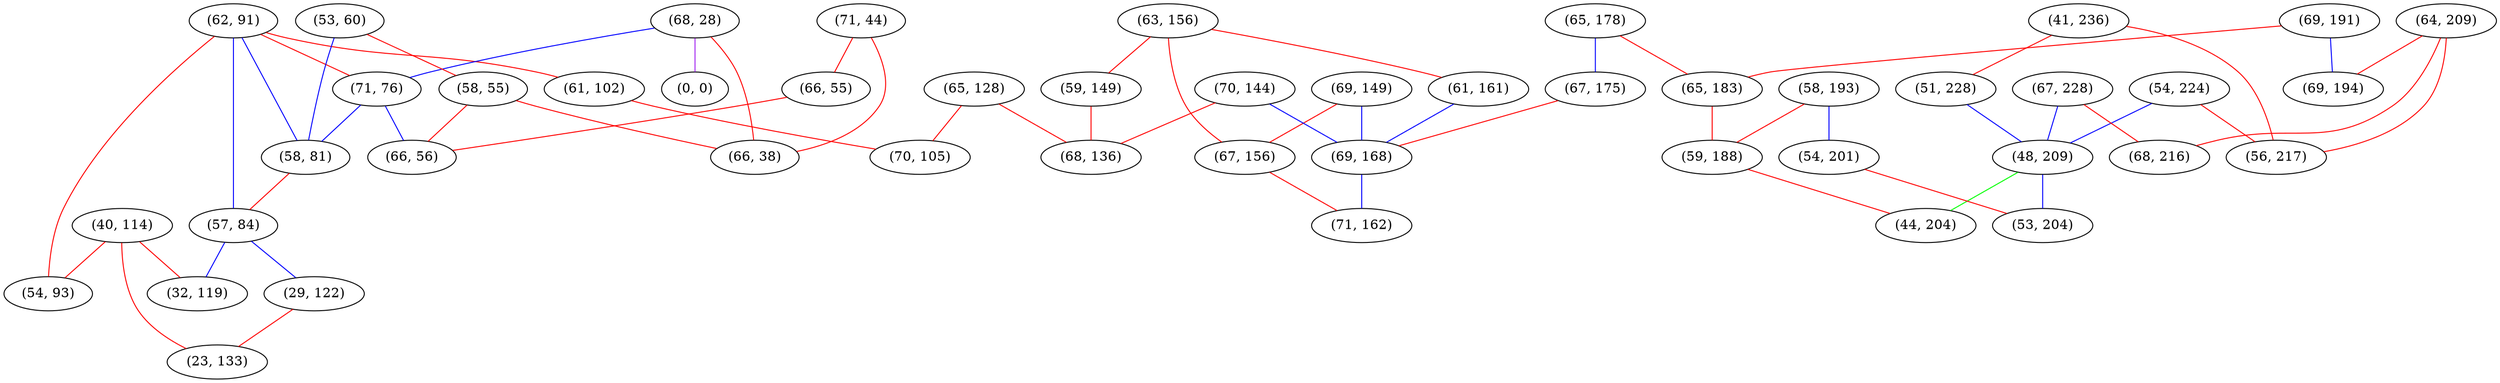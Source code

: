 graph "" {
"(62, 91)";
"(63, 156)";
"(68, 28)";
"(71, 76)";
"(53, 60)";
"(65, 178)";
"(69, 149)";
"(58, 81)";
"(65, 128)";
"(54, 224)";
"(67, 175)";
"(69, 191)";
"(59, 149)";
"(71, 44)";
"(67, 228)";
"(64, 209)";
"(61, 161)";
"(40, 114)";
"(54, 93)";
"(68, 216)";
"(70, 144)";
"(41, 236)";
"(0, 0)";
"(58, 193)";
"(68, 136)";
"(58, 55)";
"(51, 228)";
"(56, 217)";
"(66, 38)";
"(67, 156)";
"(57, 84)";
"(48, 209)";
"(69, 168)";
"(29, 122)";
"(32, 119)";
"(61, 102)";
"(66, 55)";
"(70, 105)";
"(23, 133)";
"(65, 183)";
"(59, 188)";
"(44, 204)";
"(54, 201)";
"(71, 162)";
"(66, 56)";
"(69, 194)";
"(53, 204)";
"(62, 91)" -- "(61, 102)"  [color=red, key=0, weight=1];
"(62, 91)" -- "(71, 76)"  [color=red, key=0, weight=1];
"(62, 91)" -- "(58, 81)"  [color=blue, key=0, weight=3];
"(62, 91)" -- "(57, 84)"  [color=blue, key=0, weight=3];
"(62, 91)" -- "(54, 93)"  [color=red, key=0, weight=1];
"(63, 156)" -- "(61, 161)"  [color=red, key=0, weight=1];
"(63, 156)" -- "(67, 156)"  [color=red, key=0, weight=1];
"(63, 156)" -- "(59, 149)"  [color=red, key=0, weight=1];
"(68, 28)" -- "(71, 76)"  [color=blue, key=0, weight=3];
"(68, 28)" -- "(66, 38)"  [color=red, key=0, weight=1];
"(68, 28)" -- "(0, 0)"  [color=purple, key=0, weight=4];
"(71, 76)" -- "(66, 56)"  [color=blue, key=0, weight=3];
"(71, 76)" -- "(58, 81)"  [color=blue, key=0, weight=3];
"(53, 60)" -- "(58, 55)"  [color=red, key=0, weight=1];
"(53, 60)" -- "(58, 81)"  [color=blue, key=0, weight=3];
"(65, 178)" -- "(67, 175)"  [color=blue, key=0, weight=3];
"(65, 178)" -- "(65, 183)"  [color=red, key=0, weight=1];
"(69, 149)" -- "(67, 156)"  [color=red, key=0, weight=1];
"(69, 149)" -- "(69, 168)"  [color=blue, key=0, weight=3];
"(58, 81)" -- "(57, 84)"  [color=red, key=0, weight=1];
"(65, 128)" -- "(70, 105)"  [color=red, key=0, weight=1];
"(65, 128)" -- "(68, 136)"  [color=red, key=0, weight=1];
"(54, 224)" -- "(56, 217)"  [color=red, key=0, weight=1];
"(54, 224)" -- "(48, 209)"  [color=blue, key=0, weight=3];
"(67, 175)" -- "(69, 168)"  [color=red, key=0, weight=1];
"(69, 191)" -- "(69, 194)"  [color=blue, key=0, weight=3];
"(69, 191)" -- "(65, 183)"  [color=red, key=0, weight=1];
"(59, 149)" -- "(68, 136)"  [color=red, key=0, weight=1];
"(71, 44)" -- "(66, 55)"  [color=red, key=0, weight=1];
"(71, 44)" -- "(66, 38)"  [color=red, key=0, weight=1];
"(67, 228)" -- "(48, 209)"  [color=blue, key=0, weight=3];
"(67, 228)" -- "(68, 216)"  [color=red, key=0, weight=1];
"(64, 209)" -- "(56, 217)"  [color=red, key=0, weight=1];
"(64, 209)" -- "(69, 194)"  [color=red, key=0, weight=1];
"(64, 209)" -- "(68, 216)"  [color=red, key=0, weight=1];
"(61, 161)" -- "(69, 168)"  [color=blue, key=0, weight=3];
"(40, 114)" -- "(23, 133)"  [color=red, key=0, weight=1];
"(40, 114)" -- "(54, 93)"  [color=red, key=0, weight=1];
"(40, 114)" -- "(32, 119)"  [color=red, key=0, weight=1];
"(70, 144)" -- "(69, 168)"  [color=blue, key=0, weight=3];
"(70, 144)" -- "(68, 136)"  [color=red, key=0, weight=1];
"(41, 236)" -- "(56, 217)"  [color=red, key=0, weight=1];
"(41, 236)" -- "(51, 228)"  [color=red, key=0, weight=1];
"(58, 193)" -- "(54, 201)"  [color=blue, key=0, weight=3];
"(58, 193)" -- "(59, 188)"  [color=red, key=0, weight=1];
"(58, 55)" -- "(66, 56)"  [color=red, key=0, weight=1];
"(58, 55)" -- "(66, 38)"  [color=red, key=0, weight=1];
"(51, 228)" -- "(48, 209)"  [color=blue, key=0, weight=3];
"(67, 156)" -- "(71, 162)"  [color=red, key=0, weight=1];
"(57, 84)" -- "(29, 122)"  [color=blue, key=0, weight=3];
"(57, 84)" -- "(32, 119)"  [color=blue, key=0, weight=3];
"(48, 209)" -- "(53, 204)"  [color=blue, key=0, weight=3];
"(48, 209)" -- "(44, 204)"  [color=green, key=0, weight=2];
"(69, 168)" -- "(71, 162)"  [color=blue, key=0, weight=3];
"(29, 122)" -- "(23, 133)"  [color=red, key=0, weight=1];
"(61, 102)" -- "(70, 105)"  [color=red, key=0, weight=1];
"(66, 55)" -- "(66, 56)"  [color=red, key=0, weight=1];
"(65, 183)" -- "(59, 188)"  [color=red, key=0, weight=1];
"(59, 188)" -- "(44, 204)"  [color=red, key=0, weight=1];
"(54, 201)" -- "(53, 204)"  [color=red, key=0, weight=1];
}

